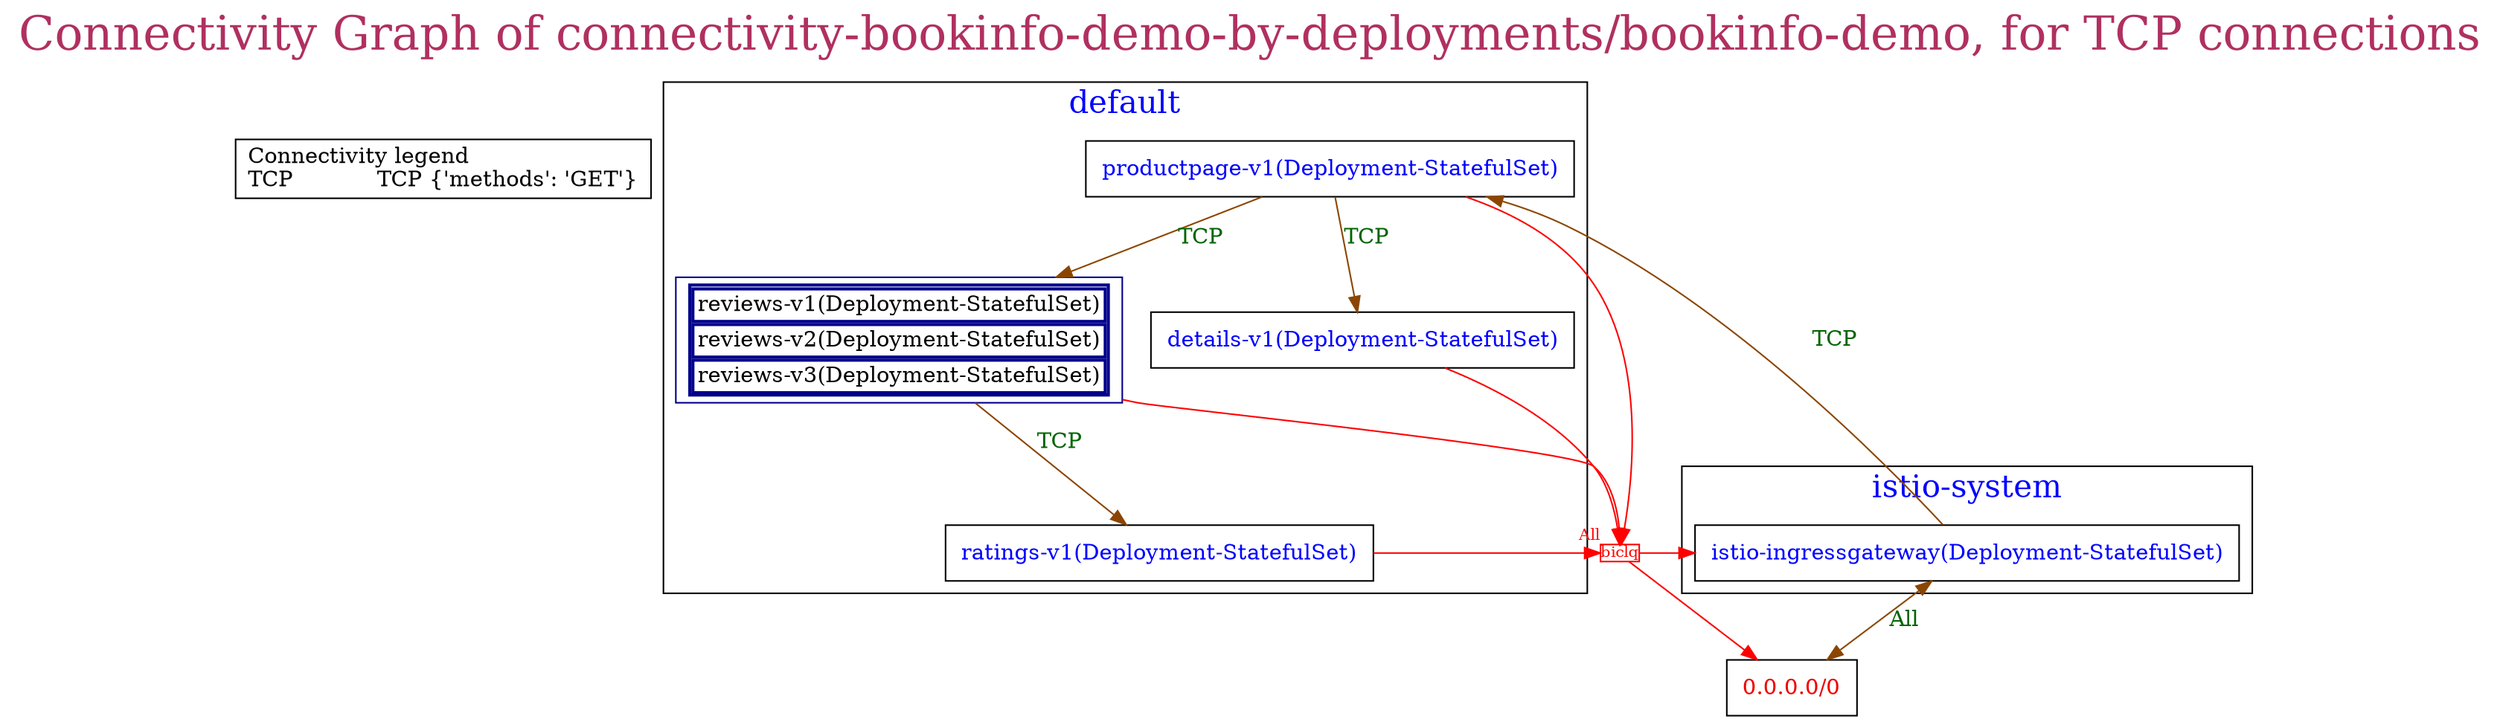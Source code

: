 // The Connectivity Graph of connectivity-bookinfo-demo-by-deployments/bookinfo-demo, for TCP connections
digraph {
	label="Connectivity Graph of connectivity-bookinfo-demo-by-deployments/bookinfo-demo, for TCP connections"	labelloc = "t"
	fontsize=30
	fontcolor=maroon
	dict_box [label="Connectivity legend\lTCP            TCP {'methods': 'GET'}\l" shape=box]
	"0.0.0.0/0" [label=<<table border="0" cellspacing="0"><tr><td>0.0.0.0/0</td></tr></table>> shape=box fontcolor=red2]
	"biclique_All0" [shape=box fontcolor=red color=red width=0.3 height=0.1 label=biclq fontsize=10 margin=0  xlabel="All"]
subgraph cluster_default_namespace{
	label="default"
	fontsize=20
	fontcolor=blue
	"default/details-v1(Deployment-StatefulSet)" [label=<<table border="0" cellspacing="0"><tr><td>details-v1(Deployment-StatefulSet)</td></tr></table>> shape=box fontcolor=blue]
	"default/productpage-v1(Deployment-StatefulSet)" [label=<<table border="0" cellspacing="0"><tr><td>productpage-v1(Deployment-StatefulSet)</td></tr></table>> shape=box fontcolor=blue]
	"default/ratings-v1(Deployment-StatefulSet)" [label=<<table border="0" cellspacing="0"><tr><td>ratings-v1(Deployment-StatefulSet)</td></tr></table>> shape=box fontcolor=blue]
	"default/reviews-v1(Deployment-StatefulSet)" [label=<<table border="2" cellspacing="0"><tr><td>reviews-v1(Deployment-StatefulSet)</td></tr><tr><td>reviews-v2(Deployment-StatefulSet)</td></tr><tr><td>reviews-v3(Deployment-StatefulSet)</td></tr></table>> shape=box color=blue4]
}
subgraph cluster_istio_system_namespace{
	label="istio-system"
	fontsize=20
	fontcolor=blue
	"istio-system/istio-ingressgateway(Deployment-StatefulSet)" [label=<<table border="0" cellspacing="0"><tr><td>istio-ingressgateway(Deployment-StatefulSet)</td></tr></table>> shape=box fontcolor=blue]
}
	"biclique_All0" -> "0.0.0.0/0"[ color=red fontcolor=darkgreen dir=both arrowhead=normal arrowtail=none]
	"biclique_All0" -> "istio-system/istio-ingressgateway(Deployment-StatefulSet)"[ color=red fontcolor=darkgreen dir=both arrowhead=normal arrowtail=none]
	"default/details-v1(Deployment-StatefulSet)" -> "biclique_All0"[ color=red fontcolor=darkgreen dir=both arrowhead=normal arrowtail=none]
	"default/productpage-v1(Deployment-StatefulSet)" -> "biclique_All0"[ color=red fontcolor=darkgreen dir=both arrowhead=normal arrowtail=none]
	"default/productpage-v1(Deployment-StatefulSet)" -> "default/details-v1(Deployment-StatefulSet)"[label="TCP" color=darkorange4 fontcolor=darkgreen dir=both arrowhead=normal arrowtail=none]
	"default/productpage-v1(Deployment-StatefulSet)" -> "default/reviews-v1(Deployment-StatefulSet)"[label="TCP" color=darkorange4 fontcolor=darkgreen dir=both arrowhead=normal arrowtail=none]
	"default/ratings-v1(Deployment-StatefulSet)" -> "biclique_All0"[ color=red fontcolor=darkgreen dir=both arrowhead=normal arrowtail=none]
	"default/reviews-v1(Deployment-StatefulSet)" -> "biclique_All0"[ color=red fontcolor=darkgreen dir=both arrowhead=normal arrowtail=none]
	"default/reviews-v1(Deployment-StatefulSet)" -> "default/ratings-v1(Deployment-StatefulSet)"[label="TCP" color=darkorange4 fontcolor=darkgreen dir=both arrowhead=normal arrowtail=none]
	"istio-system/istio-ingressgateway(Deployment-StatefulSet)" -> "0.0.0.0/0"[label="All" color=darkorange4 fontcolor=darkgreen dir=both arrowhead=normal arrowtail=normal]
	"istio-system/istio-ingressgateway(Deployment-StatefulSet)" -> "default/productpage-v1(Deployment-StatefulSet)"[label="TCP" color=darkorange4 fontcolor=darkgreen dir=both arrowhead=normal arrowtail=none]
}
// The Connectivity Graph of connectivity-bookinfo-demo-by-deployments/bookinfo-demo, for non-TCP connections
digraph {
	label="Connectivity Graph of connectivity-bookinfo-demo-by-deployments/bookinfo-demo, for non-TCP connections"	labelloc = "t"
	fontsize=30
	fontcolor=maroon
	"0.0.0.0/0" [label=<<table border="0" cellspacing="0"><tr><td>0.0.0.0/0</td></tr></table>> shape=box fontcolor=red2]
subgraph cluster_default_namespace{
	label="default"
	fontsize=20
	fontcolor=blue
	"default/details-v1(Deployment-StatefulSet)" [label=<<table border="2" cellspacing="0"><tr><td>details-v1(Deployment-StatefulSet)</td></tr><tr><td>productpage-v1(Deployment-StatefulSet)</td></tr><tr><td>ratings-v1(Deployment-StatefulSet)</td></tr><tr><td>reviews-v1(Deployment-StatefulSet)</td></tr><tr><td>reviews-v2(Deployment-StatefulSet)</td></tr><tr><td>reviews-v3(Deployment-StatefulSet)</td></tr></table>> shape=box color=blue4]
}
subgraph cluster_istio_system_namespace{
	label="istio-system"
	fontsize=20
	fontcolor=blue
	"istio-system/istio-ingressgateway(Deployment-StatefulSet)" [label=<<table border="0" cellspacing="0"><tr><td>istio-ingressgateway(Deployment-StatefulSet)</td></tr></table>> shape=box fontcolor=blue]
}
	"default/details-v1(Deployment-StatefulSet)" -> "0.0.0.0/0"[label="All" color=darkorange4 fontcolor=darkgreen dir=both arrowhead=normal arrowtail=normal]
	"default/details-v1(Deployment-StatefulSet)" -> "default/details-v1(Deployment-StatefulSet)"[label="All" color=darkorange4 fontcolor=darkgreen dir=both arrowhead=normal arrowtail=normal]
	"istio-system/istio-ingressgateway(Deployment-StatefulSet)" -> "0.0.0.0/0"[label="All" color=darkorange4 fontcolor=darkgreen dir=both arrowhead=normal arrowtail=normal]
	"istio-system/istio-ingressgateway(Deployment-StatefulSet)" -> "default/details-v1(Deployment-StatefulSet)"[label="All" color=darkorange4 fontcolor=darkgreen dir=both arrowhead=normal arrowtail=normal]
}
